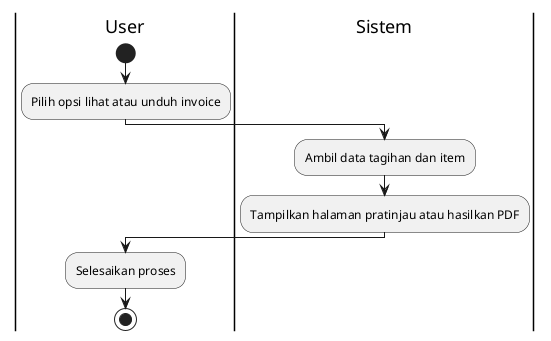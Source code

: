 
@startuml
|User|
start
:Pilih opsi lihat atau unduh invoice;

|Sistem|
:Ambil data tagihan dan item;
:Tampilkan halaman pratinjau atau hasilkan PDF;

|User|
:Selesaikan proses;
stop
@enduml
